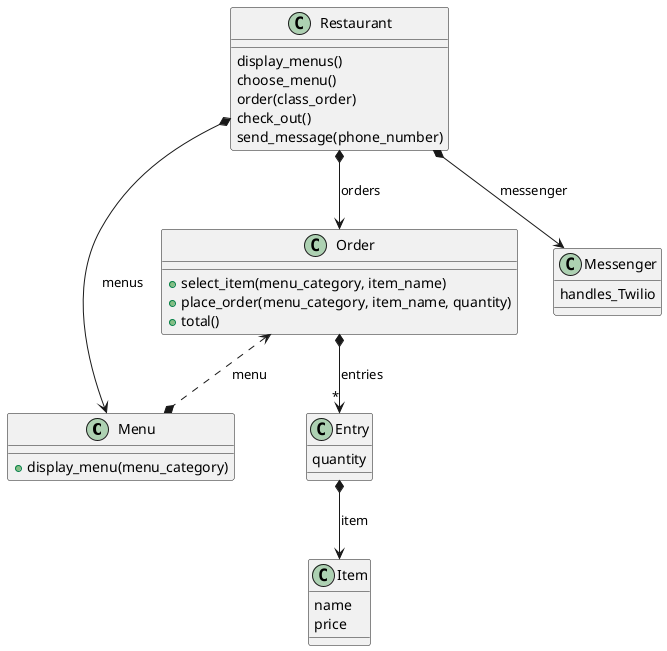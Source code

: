 @startuml

class Menu {
    +display_menu(menu_category)
}

class Order {
    +select_item(menu_category, item_name)
    +place_order(menu_category, item_name, quantity)
    +total()
}


class Item {
    name
    price
}

class Entry {
    quantity
}

class Restaurant {
    display_menus()
    choose_menu()
    order(class_order)
    check_out()
    send_message(phone_number)
}

class Messenger {
    handles_Twilio
}

Order <..* Menu :menu
Order *--> "*" Entry : entries
Entry *--> Item : item
Restaurant *--> Messenger : messenger
Restaurant *--> Order : orders
Restaurant *--> Menu :menus
@enduml